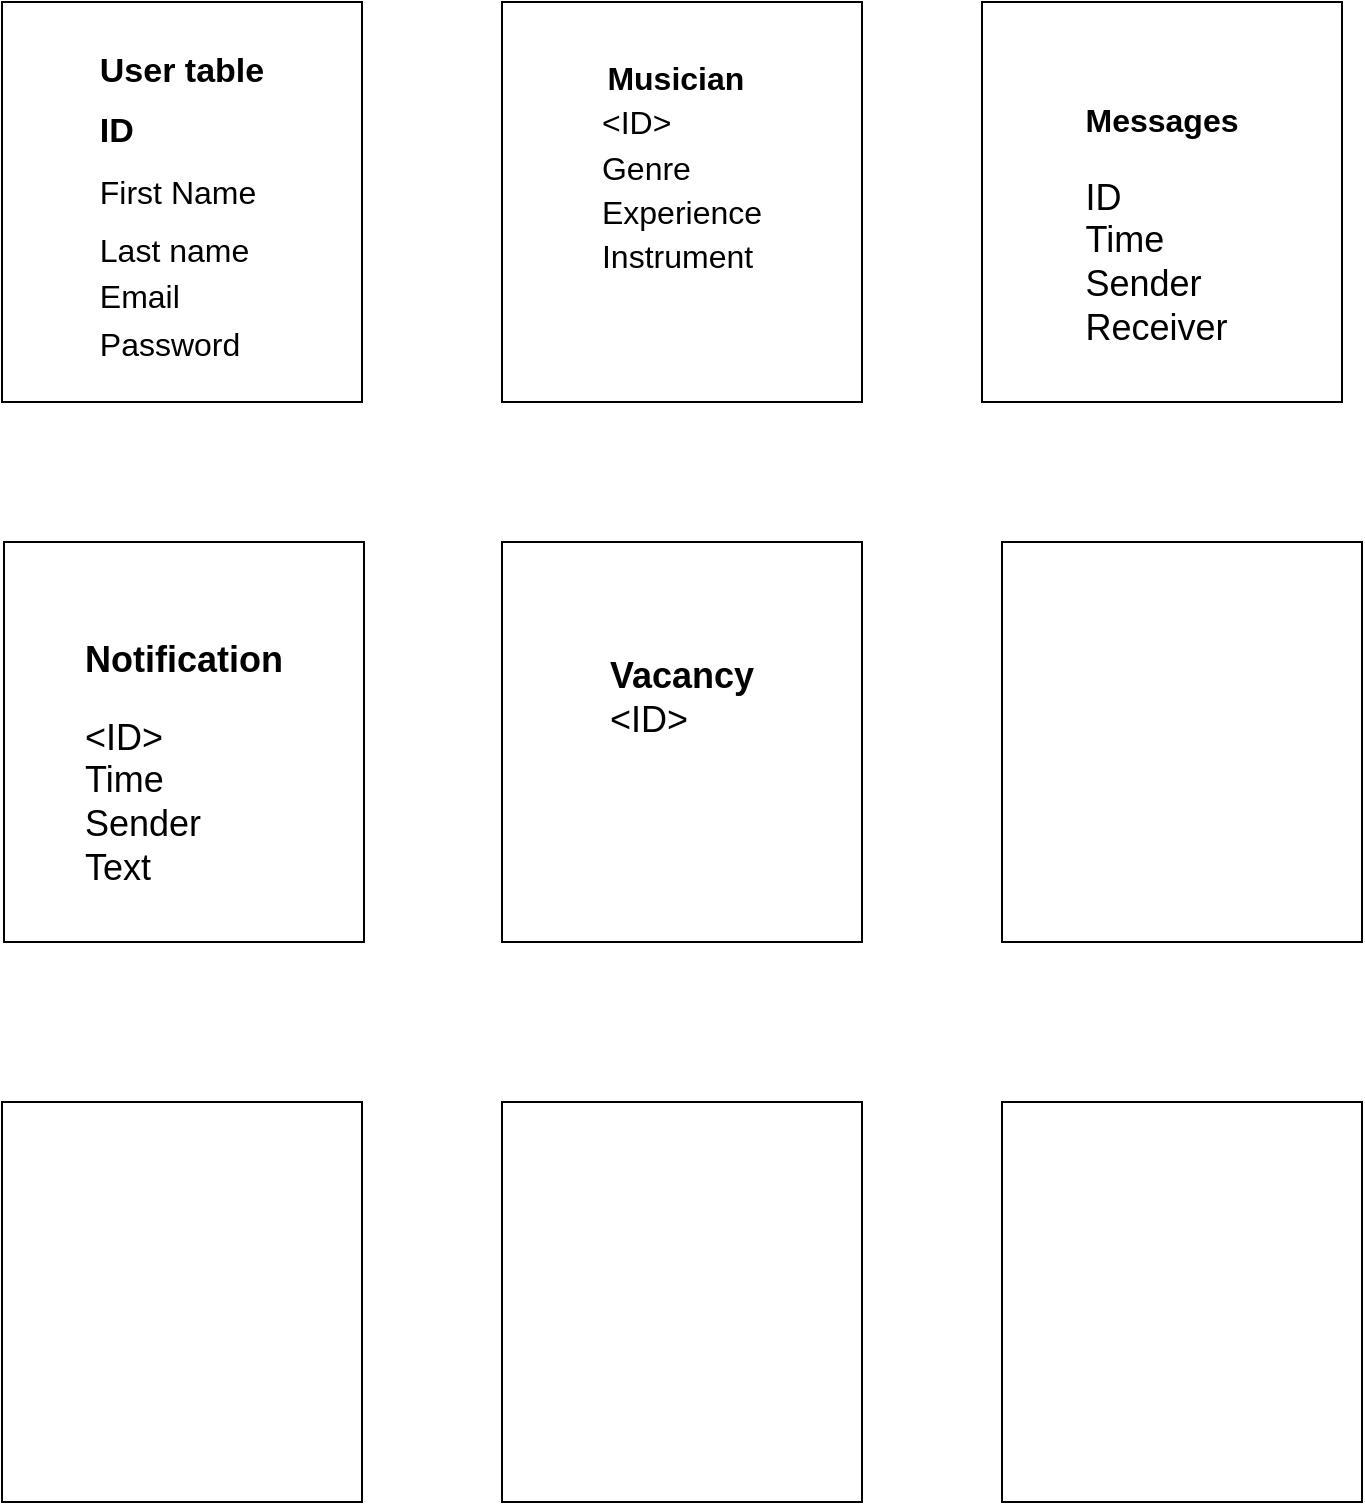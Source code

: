 <mxfile version="22.1.5" type="device">
  <diagram name="Page-1" id="rPxA1Wn-3q9qBxS_6Eqo">
    <mxGraphModel dx="766" dy="445" grid="1" gridSize="10" guides="1" tooltips="1" connect="1" arrows="1" fold="1" page="1" pageScale="1" pageWidth="827" pageHeight="1169" math="0" shadow="0">
      <root>
        <mxCell id="0" />
        <mxCell id="1" parent="0" />
        <mxCell id="yfewVgs2gfIWARSGiO0L-1" value="&lt;p style=&quot;line-height: 80%; font-size: 17px;&quot;&gt;&lt;font style=&quot;font-size: 17px;&quot;&gt;&lt;b&gt;User table&lt;/b&gt;&lt;/font&gt;&lt;/p&gt;&lt;p style=&quot;text-align: left; line-height: 80%; font-size: 17px;&quot;&gt;&lt;font style=&quot;font-size: 17px;&quot;&gt;&lt;b&gt;ID&lt;/b&gt;&lt;/font&gt;&lt;/p&gt;&lt;p style=&quot;text-align: left; line-height: 80%; font-size: 17px;&quot;&gt;&lt;span style=&quot;font-size: medium;&quot;&gt;First Name&lt;/span&gt;&lt;/p&gt;&lt;p style=&quot;text-align: left; line-height: 80%;&quot;&gt;&lt;font size=&quot;3&quot;&gt;Last name&lt;/font&gt;&lt;/p&gt;&lt;p style=&quot;text-align: left; line-height: 80%;&quot;&gt;&lt;font size=&quot;3&quot;&gt;Email&lt;/font&gt;&lt;/p&gt;&lt;p style=&quot;text-align: left; line-height: 80%;&quot;&gt;&lt;font size=&quot;3&quot;&gt;Password&lt;/font&gt;&lt;/p&gt;" style="rounded=0;whiteSpace=wrap;html=1;" parent="1" vertex="1">
          <mxGeometry x="20" y="50" width="180" height="200" as="geometry" />
        </mxCell>
        <mxCell id="yfewVgs2gfIWARSGiO0L-2" value="&lt;h1 style=&quot;line-height: 40%; font-size: 16px;&quot;&gt;&lt;b&gt;&lt;font style=&quot;font-size: 16px;&quot;&gt;Musician&lt;/font&gt;&lt;span style=&quot;font-size: 22px;&quot;&gt;&amp;nbsp;&lt;/span&gt;&lt;br&gt;&lt;/b&gt;&lt;p style=&quot;text-align: left; line-height: 40%;&quot;&gt;&lt;font style=&quot;font-size: 16px; font-weight: normal;&quot;&gt;&amp;lt;ID&amp;gt;&lt;/font&gt;&lt;/p&gt;&lt;p style=&quot;text-align: left; line-height: 40%;&quot;&gt;&lt;span style=&quot;font-weight: normal;&quot;&gt;&lt;span style=&quot;&quot;&gt;Genre&lt;/span&gt;&lt;br&gt;&lt;/span&gt;&lt;/p&gt;&lt;p style=&quot;text-align: left; line-height: 40%;&quot;&gt;&lt;span style=&quot;font-weight: normal;&quot;&gt;Experience&lt;/span&gt;&lt;/p&gt;&lt;p style=&quot;text-align: left; line-height: 40%;&quot;&gt;&lt;span style=&quot;font-weight: normal;&quot;&gt;&lt;span style=&quot;&quot;&gt;Instrument&lt;/span&gt;&amp;nbsp;&lt;/span&gt;&lt;/p&gt;&lt;p style=&quot;font-size: 22px; line-height: 10%;&quot;&gt;&lt;span style=&quot;&quot;&gt;&lt;br&gt;&lt;/span&gt;&lt;/p&gt;&lt;/h1&gt;" style="rounded=0;whiteSpace=wrap;html=1;" parent="1" vertex="1">
          <mxGeometry x="270" y="50" width="180" height="200" as="geometry" />
        </mxCell>
        <mxCell id="yfewVgs2gfIWARSGiO0L-3" value="&lt;h1&gt;&lt;font style=&quot;font-size: 18px;&quot;&gt;Notification&lt;/font&gt;&lt;/h1&gt;&lt;div style=&quot;text-align: left;&quot;&gt;&lt;font style=&quot;font-size: 18px;&quot;&gt;&amp;lt;ID&amp;gt;&lt;/font&gt;&lt;/div&gt;&lt;div style=&quot;text-align: left;&quot;&gt;&lt;font style=&quot;font-size: 18px;&quot;&gt;Time&lt;/font&gt;&lt;/div&gt;&lt;div style=&quot;text-align: left;&quot;&gt;&lt;font style=&quot;font-size: 18px;&quot;&gt;Sender&lt;/font&gt;&lt;/div&gt;&lt;div style=&quot;text-align: left;&quot;&gt;&lt;font style=&quot;font-size: 18px;&quot;&gt;Text&lt;/font&gt;&lt;/div&gt;" style="rounded=0;whiteSpace=wrap;html=1;align=center;" parent="1" vertex="1">
          <mxGeometry x="21" y="320" width="180" height="200" as="geometry" />
        </mxCell>
        <mxCell id="yfewVgs2gfIWARSGiO0L-4" value="" style="rounded=0;whiteSpace=wrap;html=1;" parent="1" vertex="1">
          <mxGeometry x="520" y="320" width="180" height="200" as="geometry" />
        </mxCell>
        <mxCell id="yfewVgs2gfIWARSGiO0L-5" value="&lt;font&gt;&lt;font size=&quot;4&quot;&gt;&lt;b&gt;Vacancy&lt;/b&gt;&lt;/font&gt;&lt;br&gt;&lt;div style=&quot;text-align: left;&quot;&gt;&lt;font size=&quot;4&quot;&gt;&amp;lt;ID&amp;gt;&lt;/font&gt;&lt;/div&gt;&lt;div style=&quot;text-align: left;&quot;&gt;&lt;font size=&quot;4&quot;&gt;&lt;br&gt;&lt;/font&gt;&lt;/div&gt;&lt;div style=&quot;text-align: left;&quot;&gt;&lt;font size=&quot;4&quot;&gt;&lt;br&gt;&lt;/font&gt;&lt;/div&gt;&lt;/font&gt;" style="rounded=0;whiteSpace=wrap;html=1;" parent="1" vertex="1">
          <mxGeometry x="270" y="320" width="180" height="200" as="geometry" />
        </mxCell>
        <mxCell id="yfewVgs2gfIWARSGiO0L-6" value="" style="rounded=0;whiteSpace=wrap;html=1;" parent="1" vertex="1">
          <mxGeometry x="20" y="600" width="180" height="200" as="geometry" />
        </mxCell>
        <mxCell id="yfewVgs2gfIWARSGiO0L-7" value="" style="rounded=0;whiteSpace=wrap;html=1;" parent="1" vertex="1">
          <mxGeometry x="270" y="600" width="180" height="200" as="geometry" />
        </mxCell>
        <mxCell id="yfewVgs2gfIWARSGiO0L-8" value="&lt;h1&gt;&lt;b style=&quot;font-size: 16px;&quot;&gt;&lt;font style=&quot;font-size: 16px;&quot;&gt;Messages&lt;/font&gt;&lt;/b&gt;&lt;/h1&gt;&lt;font style=&quot;font-size: 18px;&quot;&gt;&lt;div style=&quot;text-align: left;&quot;&gt;ID&lt;/div&gt;&lt;div style=&quot;text-align: left;&quot;&gt;Time&lt;/div&gt;&lt;div style=&quot;text-align: left;&quot;&gt;Sender&lt;/div&gt;&lt;div style=&quot;text-align: left;&quot;&gt;Receiver&lt;/div&gt;&lt;/font&gt;" style="rounded=0;whiteSpace=wrap;html=1;" parent="1" vertex="1">
          <mxGeometry x="510" y="50" width="180" height="200" as="geometry" />
        </mxCell>
        <mxCell id="yfewVgs2gfIWARSGiO0L-9" value="" style="rounded=0;whiteSpace=wrap;html=1;" parent="1" vertex="1">
          <mxGeometry x="520" y="600" width="180" height="200" as="geometry" />
        </mxCell>
      </root>
    </mxGraphModel>
  </diagram>
</mxfile>
